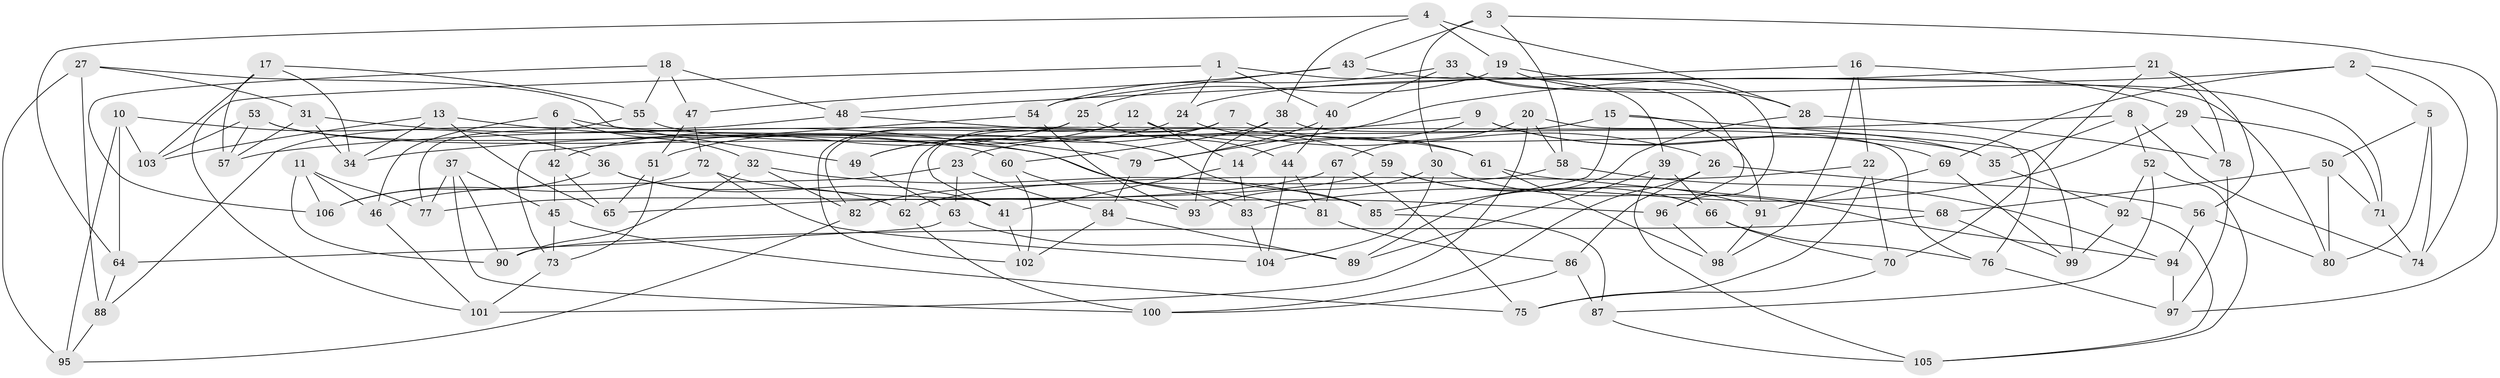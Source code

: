 // Generated by graph-tools (version 1.1) at 2025/50/03/09/25 03:50:45]
// undirected, 106 vertices, 212 edges
graph export_dot {
graph [start="1"]
  node [color=gray90,style=filled];
  1;
  2;
  3;
  4;
  5;
  6;
  7;
  8;
  9;
  10;
  11;
  12;
  13;
  14;
  15;
  16;
  17;
  18;
  19;
  20;
  21;
  22;
  23;
  24;
  25;
  26;
  27;
  28;
  29;
  30;
  31;
  32;
  33;
  34;
  35;
  36;
  37;
  38;
  39;
  40;
  41;
  42;
  43;
  44;
  45;
  46;
  47;
  48;
  49;
  50;
  51;
  52;
  53;
  54;
  55;
  56;
  57;
  58;
  59;
  60;
  61;
  62;
  63;
  64;
  65;
  66;
  67;
  68;
  69;
  70;
  71;
  72;
  73;
  74;
  75;
  76;
  77;
  78;
  79;
  80;
  81;
  82;
  83;
  84;
  85;
  86;
  87;
  88;
  89;
  90;
  91;
  92;
  93;
  94;
  95;
  96;
  97;
  98;
  99;
  100;
  101;
  102;
  103;
  104;
  105;
  106;
  1 -- 40;
  1 -- 39;
  1 -- 101;
  1 -- 24;
  2 -- 74;
  2 -- 5;
  2 -- 79;
  2 -- 69;
  3 -- 58;
  3 -- 97;
  3 -- 43;
  3 -- 30;
  4 -- 28;
  4 -- 19;
  4 -- 38;
  4 -- 64;
  5 -- 50;
  5 -- 74;
  5 -- 80;
  6 -- 46;
  6 -- 32;
  6 -- 42;
  6 -- 85;
  7 -- 41;
  7 -- 49;
  7 -- 35;
  7 -- 62;
  8 -- 57;
  8 -- 74;
  8 -- 52;
  8 -- 35;
  9 -- 14;
  9 -- 35;
  9 -- 69;
  9 -- 34;
  10 -- 95;
  10 -- 103;
  10 -- 36;
  10 -- 64;
  11 -- 90;
  11 -- 77;
  11 -- 46;
  11 -- 106;
  12 -- 14;
  12 -- 51;
  12 -- 82;
  12 -- 61;
  13 -- 34;
  13 -- 103;
  13 -- 79;
  13 -- 65;
  14 -- 41;
  14 -- 83;
  15 -- 23;
  15 -- 91;
  15 -- 85;
  15 -- 99;
  16 -- 29;
  16 -- 48;
  16 -- 98;
  16 -- 22;
  17 -- 55;
  17 -- 34;
  17 -- 103;
  17 -- 57;
  18 -- 106;
  18 -- 55;
  18 -- 47;
  18 -- 48;
  19 -- 28;
  19 -- 96;
  19 -- 25;
  20 -- 76;
  20 -- 67;
  20 -- 58;
  20 -- 101;
  21 -- 56;
  21 -- 70;
  21 -- 78;
  21 -- 24;
  22 -- 70;
  22 -- 62;
  22 -- 75;
  23 -- 46;
  23 -- 84;
  23 -- 63;
  24 -- 49;
  24 -- 26;
  25 -- 102;
  25 -- 42;
  25 -- 44;
  26 -- 86;
  26 -- 100;
  26 -- 56;
  27 -- 31;
  27 -- 49;
  27 -- 95;
  27 -- 88;
  28 -- 89;
  28 -- 78;
  29 -- 78;
  29 -- 83;
  29 -- 71;
  30 -- 93;
  30 -- 104;
  30 -- 94;
  31 -- 57;
  31 -- 34;
  31 -- 83;
  32 -- 85;
  32 -- 82;
  32 -- 90;
  33 -- 54;
  33 -- 71;
  33 -- 96;
  33 -- 40;
  35 -- 92;
  36 -- 106;
  36 -- 62;
  36 -- 41;
  37 -- 90;
  37 -- 45;
  37 -- 77;
  37 -- 100;
  38 -- 60;
  38 -- 93;
  38 -- 76;
  39 -- 105;
  39 -- 66;
  39 -- 89;
  40 -- 79;
  40 -- 44;
  41 -- 102;
  42 -- 65;
  42 -- 45;
  43 -- 54;
  43 -- 47;
  43 -- 80;
  44 -- 104;
  44 -- 81;
  45 -- 73;
  45 -- 75;
  46 -- 101;
  47 -- 51;
  47 -- 72;
  48 -- 59;
  48 -- 88;
  49 -- 63;
  50 -- 68;
  50 -- 71;
  50 -- 80;
  51 -- 65;
  51 -- 73;
  52 -- 105;
  52 -- 92;
  52 -- 87;
  53 -- 81;
  53 -- 103;
  53 -- 60;
  53 -- 57;
  54 -- 93;
  54 -- 73;
  55 -- 61;
  55 -- 77;
  56 -- 80;
  56 -- 94;
  58 -- 82;
  58 -- 94;
  59 -- 65;
  59 -- 66;
  59 -- 91;
  60 -- 102;
  60 -- 93;
  61 -- 98;
  61 -- 68;
  62 -- 100;
  63 -- 64;
  63 -- 89;
  64 -- 88;
  66 -- 70;
  66 -- 76;
  67 -- 81;
  67 -- 77;
  67 -- 75;
  68 -- 90;
  68 -- 99;
  69 -- 99;
  69 -- 91;
  70 -- 75;
  71 -- 74;
  72 -- 104;
  72 -- 96;
  72 -- 106;
  73 -- 101;
  76 -- 97;
  78 -- 97;
  79 -- 84;
  81 -- 86;
  82 -- 95;
  83 -- 104;
  84 -- 102;
  84 -- 89;
  85 -- 87;
  86 -- 87;
  86 -- 100;
  87 -- 105;
  88 -- 95;
  91 -- 98;
  92 -- 99;
  92 -- 105;
  94 -- 97;
  96 -- 98;
}
